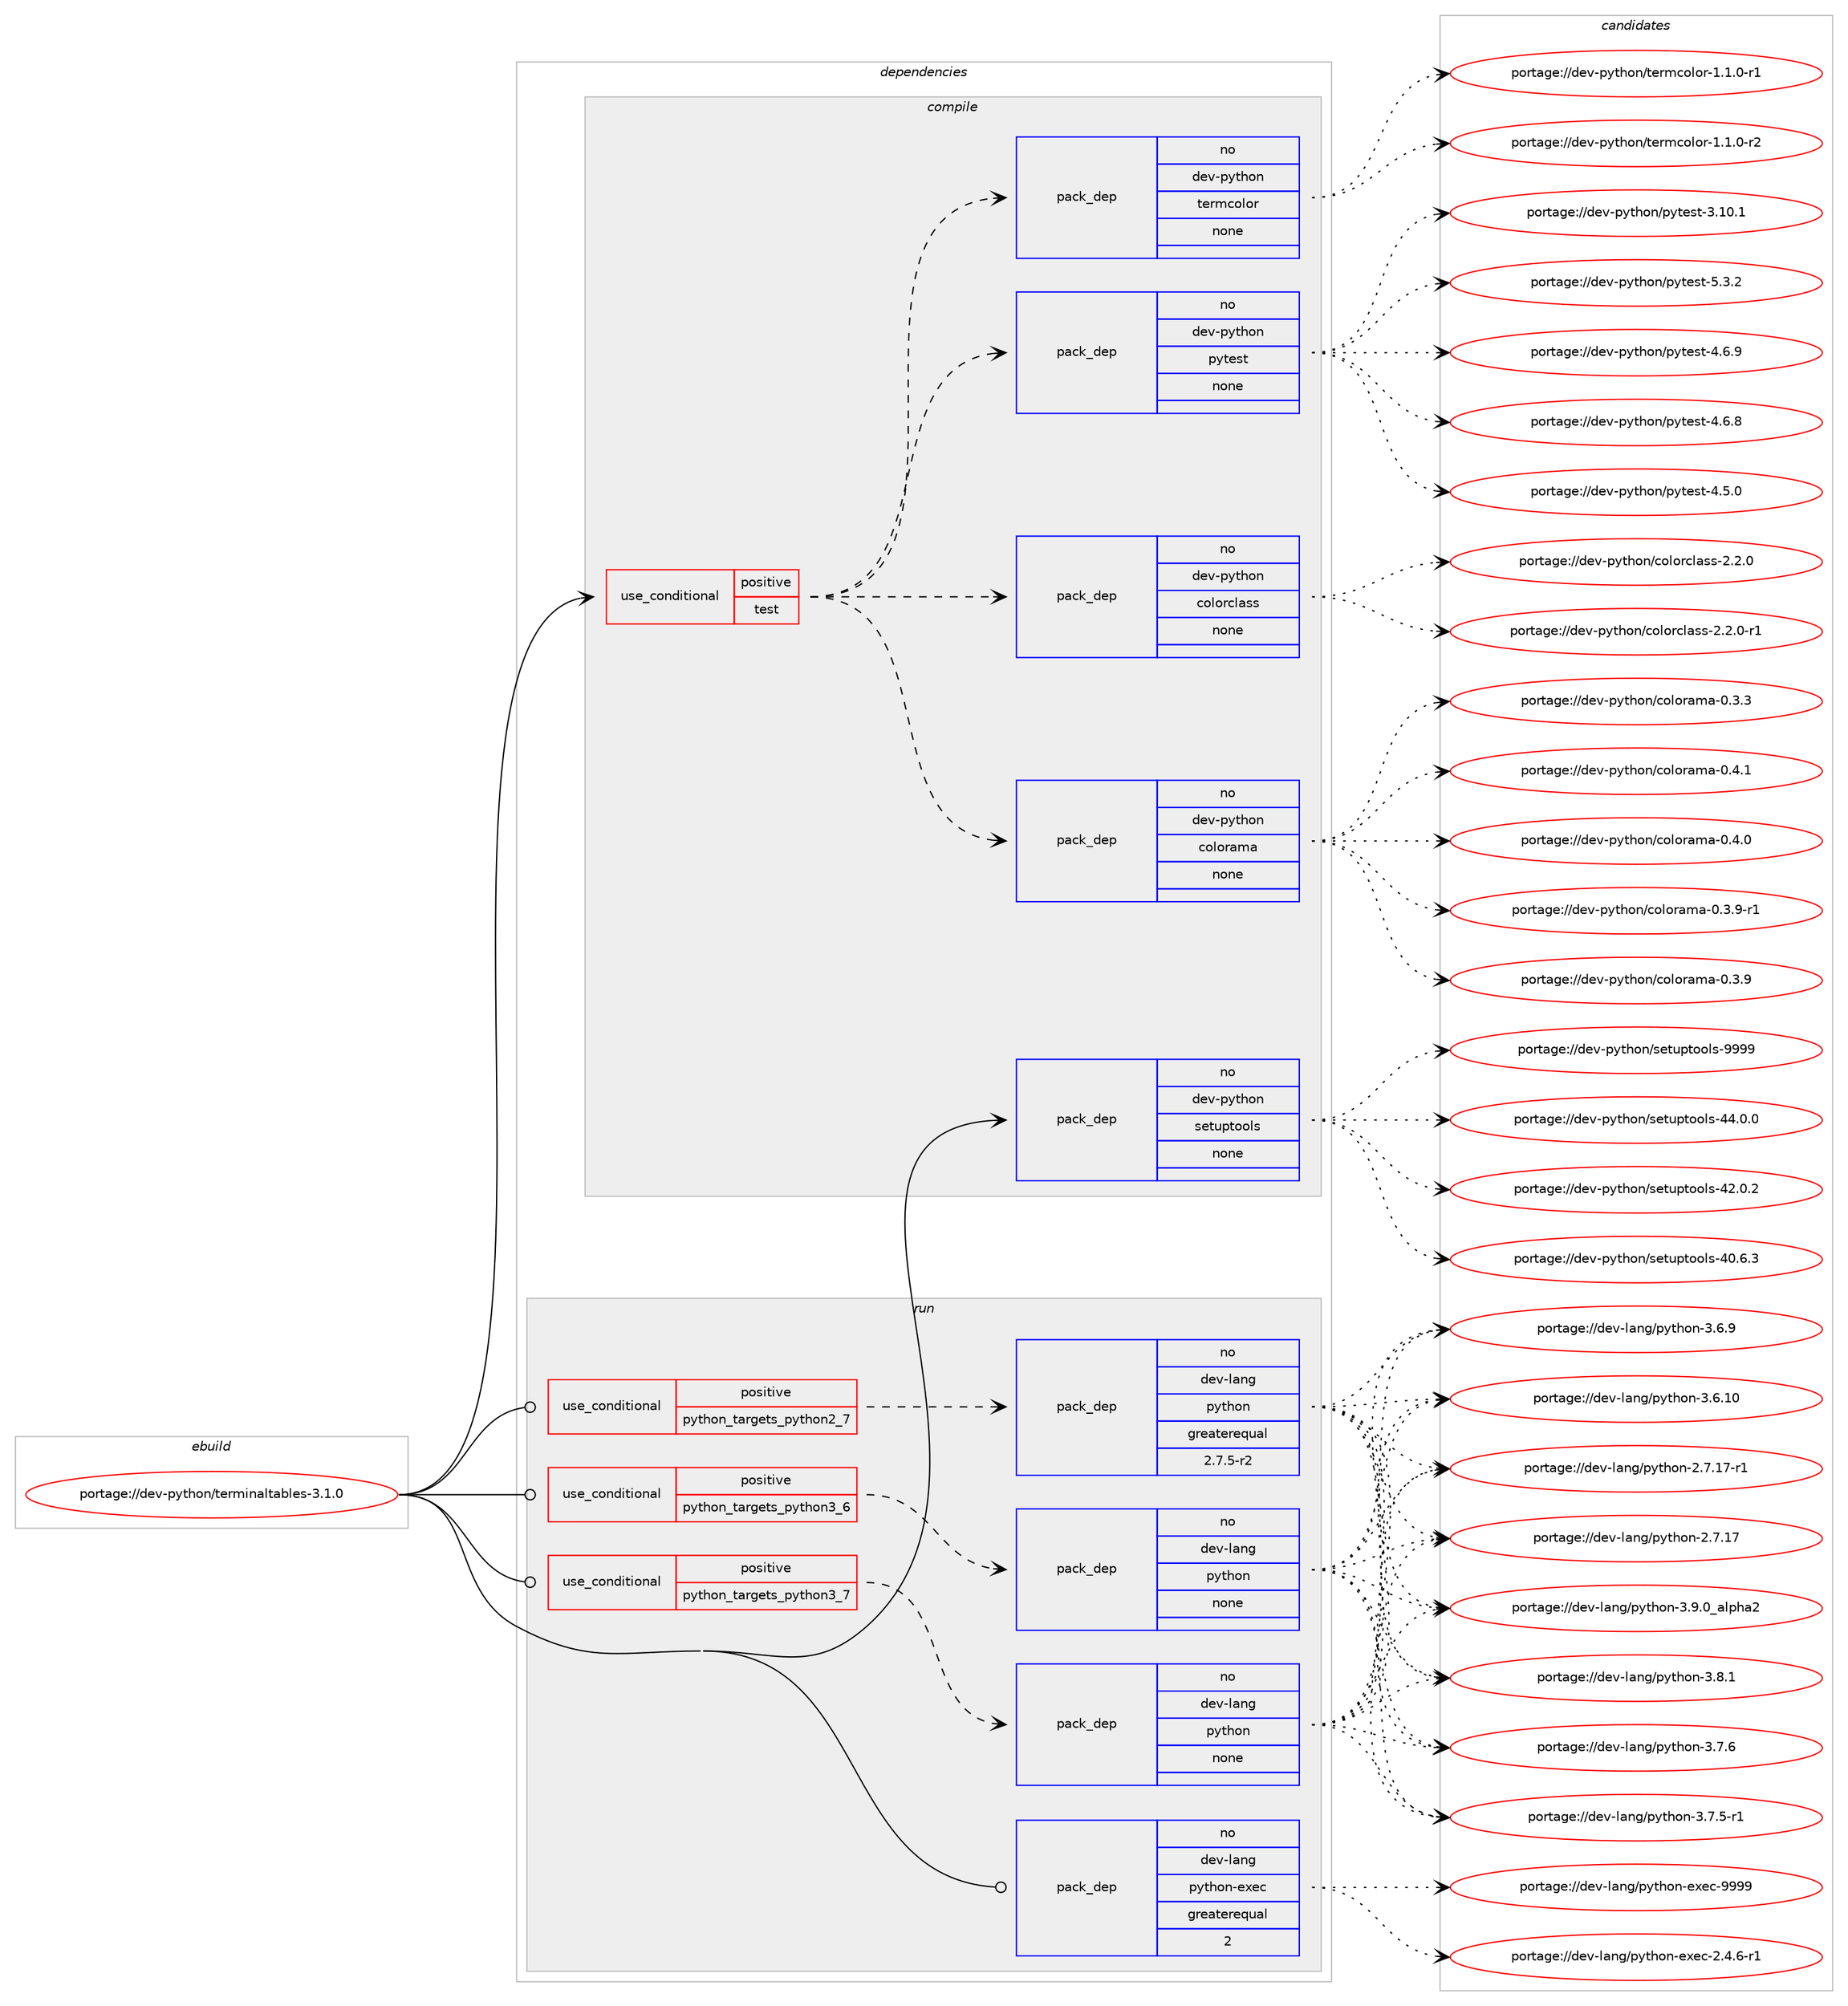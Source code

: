 digraph prolog {

# *************
# Graph options
# *************

newrank=true;
concentrate=true;
compound=true;
graph [rankdir=LR,fontname=Helvetica,fontsize=10,ranksep=1.5];#, ranksep=2.5, nodesep=0.2];
edge  [arrowhead=vee];
node  [fontname=Helvetica,fontsize=10];

# **********
# The ebuild
# **********

subgraph cluster_leftcol {
color=gray;
label=<<i>ebuild</i>>;
id [label="portage://dev-python/terminaltables-3.1.0", color=red, width=4, href="../dev-python/terminaltables-3.1.0.svg"];
}

# ****************
# The dependencies
# ****************

subgraph cluster_midcol {
color=gray;
label=<<i>dependencies</i>>;
subgraph cluster_compile {
fillcolor="#eeeeee";
style=filled;
label=<<i>compile</i>>;
subgraph cond104872 {
dependency422279 [label=<<TABLE BORDER="0" CELLBORDER="1" CELLSPACING="0" CELLPADDING="4"><TR><TD ROWSPAN="3" CELLPADDING="10">use_conditional</TD></TR><TR><TD>positive</TD></TR><TR><TD>test</TD></TR></TABLE>>, shape=none, color=red];
subgraph pack312510 {
dependency422280 [label=<<TABLE BORDER="0" CELLBORDER="1" CELLSPACING="0" CELLPADDING="4" WIDTH="220"><TR><TD ROWSPAN="6" CELLPADDING="30">pack_dep</TD></TR><TR><TD WIDTH="110">no</TD></TR><TR><TD>dev-python</TD></TR><TR><TD>colorama</TD></TR><TR><TD>none</TD></TR><TR><TD></TD></TR></TABLE>>, shape=none, color=blue];
}
dependency422279:e -> dependency422280:w [weight=20,style="dashed",arrowhead="vee"];
subgraph pack312511 {
dependency422281 [label=<<TABLE BORDER="0" CELLBORDER="1" CELLSPACING="0" CELLPADDING="4" WIDTH="220"><TR><TD ROWSPAN="6" CELLPADDING="30">pack_dep</TD></TR><TR><TD WIDTH="110">no</TD></TR><TR><TD>dev-python</TD></TR><TR><TD>colorclass</TD></TR><TR><TD>none</TD></TR><TR><TD></TD></TR></TABLE>>, shape=none, color=blue];
}
dependency422279:e -> dependency422281:w [weight=20,style="dashed",arrowhead="vee"];
subgraph pack312512 {
dependency422282 [label=<<TABLE BORDER="0" CELLBORDER="1" CELLSPACING="0" CELLPADDING="4" WIDTH="220"><TR><TD ROWSPAN="6" CELLPADDING="30">pack_dep</TD></TR><TR><TD WIDTH="110">no</TD></TR><TR><TD>dev-python</TD></TR><TR><TD>pytest</TD></TR><TR><TD>none</TD></TR><TR><TD></TD></TR></TABLE>>, shape=none, color=blue];
}
dependency422279:e -> dependency422282:w [weight=20,style="dashed",arrowhead="vee"];
subgraph pack312513 {
dependency422283 [label=<<TABLE BORDER="0" CELLBORDER="1" CELLSPACING="0" CELLPADDING="4" WIDTH="220"><TR><TD ROWSPAN="6" CELLPADDING="30">pack_dep</TD></TR><TR><TD WIDTH="110">no</TD></TR><TR><TD>dev-python</TD></TR><TR><TD>termcolor</TD></TR><TR><TD>none</TD></TR><TR><TD></TD></TR></TABLE>>, shape=none, color=blue];
}
dependency422279:e -> dependency422283:w [weight=20,style="dashed",arrowhead="vee"];
}
id:e -> dependency422279:w [weight=20,style="solid",arrowhead="vee"];
subgraph pack312514 {
dependency422284 [label=<<TABLE BORDER="0" CELLBORDER="1" CELLSPACING="0" CELLPADDING="4" WIDTH="220"><TR><TD ROWSPAN="6" CELLPADDING="30">pack_dep</TD></TR><TR><TD WIDTH="110">no</TD></TR><TR><TD>dev-python</TD></TR><TR><TD>setuptools</TD></TR><TR><TD>none</TD></TR><TR><TD></TD></TR></TABLE>>, shape=none, color=blue];
}
id:e -> dependency422284:w [weight=20,style="solid",arrowhead="vee"];
}
subgraph cluster_compileandrun {
fillcolor="#eeeeee";
style=filled;
label=<<i>compile and run</i>>;
}
subgraph cluster_run {
fillcolor="#eeeeee";
style=filled;
label=<<i>run</i>>;
subgraph cond104873 {
dependency422285 [label=<<TABLE BORDER="0" CELLBORDER="1" CELLSPACING="0" CELLPADDING="4"><TR><TD ROWSPAN="3" CELLPADDING="10">use_conditional</TD></TR><TR><TD>positive</TD></TR><TR><TD>python_targets_python2_7</TD></TR></TABLE>>, shape=none, color=red];
subgraph pack312515 {
dependency422286 [label=<<TABLE BORDER="0" CELLBORDER="1" CELLSPACING="0" CELLPADDING="4" WIDTH="220"><TR><TD ROWSPAN="6" CELLPADDING="30">pack_dep</TD></TR><TR><TD WIDTH="110">no</TD></TR><TR><TD>dev-lang</TD></TR><TR><TD>python</TD></TR><TR><TD>greaterequal</TD></TR><TR><TD>2.7.5-r2</TD></TR></TABLE>>, shape=none, color=blue];
}
dependency422285:e -> dependency422286:w [weight=20,style="dashed",arrowhead="vee"];
}
id:e -> dependency422285:w [weight=20,style="solid",arrowhead="odot"];
subgraph cond104874 {
dependency422287 [label=<<TABLE BORDER="0" CELLBORDER="1" CELLSPACING="0" CELLPADDING="4"><TR><TD ROWSPAN="3" CELLPADDING="10">use_conditional</TD></TR><TR><TD>positive</TD></TR><TR><TD>python_targets_python3_6</TD></TR></TABLE>>, shape=none, color=red];
subgraph pack312516 {
dependency422288 [label=<<TABLE BORDER="0" CELLBORDER="1" CELLSPACING="0" CELLPADDING="4" WIDTH="220"><TR><TD ROWSPAN="6" CELLPADDING="30">pack_dep</TD></TR><TR><TD WIDTH="110">no</TD></TR><TR><TD>dev-lang</TD></TR><TR><TD>python</TD></TR><TR><TD>none</TD></TR><TR><TD></TD></TR></TABLE>>, shape=none, color=blue];
}
dependency422287:e -> dependency422288:w [weight=20,style="dashed",arrowhead="vee"];
}
id:e -> dependency422287:w [weight=20,style="solid",arrowhead="odot"];
subgraph cond104875 {
dependency422289 [label=<<TABLE BORDER="0" CELLBORDER="1" CELLSPACING="0" CELLPADDING="4"><TR><TD ROWSPAN="3" CELLPADDING="10">use_conditional</TD></TR><TR><TD>positive</TD></TR><TR><TD>python_targets_python3_7</TD></TR></TABLE>>, shape=none, color=red];
subgraph pack312517 {
dependency422290 [label=<<TABLE BORDER="0" CELLBORDER="1" CELLSPACING="0" CELLPADDING="4" WIDTH="220"><TR><TD ROWSPAN="6" CELLPADDING="30">pack_dep</TD></TR><TR><TD WIDTH="110">no</TD></TR><TR><TD>dev-lang</TD></TR><TR><TD>python</TD></TR><TR><TD>none</TD></TR><TR><TD></TD></TR></TABLE>>, shape=none, color=blue];
}
dependency422289:e -> dependency422290:w [weight=20,style="dashed",arrowhead="vee"];
}
id:e -> dependency422289:w [weight=20,style="solid",arrowhead="odot"];
subgraph pack312518 {
dependency422291 [label=<<TABLE BORDER="0" CELLBORDER="1" CELLSPACING="0" CELLPADDING="4" WIDTH="220"><TR><TD ROWSPAN="6" CELLPADDING="30">pack_dep</TD></TR><TR><TD WIDTH="110">no</TD></TR><TR><TD>dev-lang</TD></TR><TR><TD>python-exec</TD></TR><TR><TD>greaterequal</TD></TR><TR><TD>2</TD></TR></TABLE>>, shape=none, color=blue];
}
id:e -> dependency422291:w [weight=20,style="solid",arrowhead="odot"];
}
}

# **************
# The candidates
# **************

subgraph cluster_choices {
rank=same;
color=gray;
label=<<i>candidates</i>>;

subgraph choice312510 {
color=black;
nodesep=1;
choice1001011184511212111610411111047991111081111149710997454846524649 [label="portage://dev-python/colorama-0.4.1", color=red, width=4,href="../dev-python/colorama-0.4.1.svg"];
choice1001011184511212111610411111047991111081111149710997454846524648 [label="portage://dev-python/colorama-0.4.0", color=red, width=4,href="../dev-python/colorama-0.4.0.svg"];
choice10010111845112121116104111110479911110811111497109974548465146574511449 [label="portage://dev-python/colorama-0.3.9-r1", color=red, width=4,href="../dev-python/colorama-0.3.9-r1.svg"];
choice1001011184511212111610411111047991111081111149710997454846514657 [label="portage://dev-python/colorama-0.3.9", color=red, width=4,href="../dev-python/colorama-0.3.9.svg"];
choice1001011184511212111610411111047991111081111149710997454846514651 [label="portage://dev-python/colorama-0.3.3", color=red, width=4,href="../dev-python/colorama-0.3.3.svg"];
dependency422280:e -> choice1001011184511212111610411111047991111081111149710997454846524649:w [style=dotted,weight="100"];
dependency422280:e -> choice1001011184511212111610411111047991111081111149710997454846524648:w [style=dotted,weight="100"];
dependency422280:e -> choice10010111845112121116104111110479911110811111497109974548465146574511449:w [style=dotted,weight="100"];
dependency422280:e -> choice1001011184511212111610411111047991111081111149710997454846514657:w [style=dotted,weight="100"];
dependency422280:e -> choice1001011184511212111610411111047991111081111149710997454846514651:w [style=dotted,weight="100"];
}
subgraph choice312511 {
color=black;
nodesep=1;
choice10010111845112121116104111110479911110811111499108971151154550465046484511449 [label="portage://dev-python/colorclass-2.2.0-r1", color=red, width=4,href="../dev-python/colorclass-2.2.0-r1.svg"];
choice1001011184511212111610411111047991111081111149910897115115455046504648 [label="portage://dev-python/colorclass-2.2.0", color=red, width=4,href="../dev-python/colorclass-2.2.0.svg"];
dependency422281:e -> choice10010111845112121116104111110479911110811111499108971151154550465046484511449:w [style=dotted,weight="100"];
dependency422281:e -> choice1001011184511212111610411111047991111081111149910897115115455046504648:w [style=dotted,weight="100"];
}
subgraph choice312512 {
color=black;
nodesep=1;
choice1001011184511212111610411111047112121116101115116455346514650 [label="portage://dev-python/pytest-5.3.2", color=red, width=4,href="../dev-python/pytest-5.3.2.svg"];
choice1001011184511212111610411111047112121116101115116455246544657 [label="portage://dev-python/pytest-4.6.9", color=red, width=4,href="../dev-python/pytest-4.6.9.svg"];
choice1001011184511212111610411111047112121116101115116455246544656 [label="portage://dev-python/pytest-4.6.8", color=red, width=4,href="../dev-python/pytest-4.6.8.svg"];
choice1001011184511212111610411111047112121116101115116455246534648 [label="portage://dev-python/pytest-4.5.0", color=red, width=4,href="../dev-python/pytest-4.5.0.svg"];
choice100101118451121211161041111104711212111610111511645514649484649 [label="portage://dev-python/pytest-3.10.1", color=red, width=4,href="../dev-python/pytest-3.10.1.svg"];
dependency422282:e -> choice1001011184511212111610411111047112121116101115116455346514650:w [style=dotted,weight="100"];
dependency422282:e -> choice1001011184511212111610411111047112121116101115116455246544657:w [style=dotted,weight="100"];
dependency422282:e -> choice1001011184511212111610411111047112121116101115116455246544656:w [style=dotted,weight="100"];
dependency422282:e -> choice1001011184511212111610411111047112121116101115116455246534648:w [style=dotted,weight="100"];
dependency422282:e -> choice100101118451121211161041111104711212111610111511645514649484649:w [style=dotted,weight="100"];
}
subgraph choice312513 {
color=black;
nodesep=1;
choice1001011184511212111610411111047116101114109991111081111144549464946484511450 [label="portage://dev-python/termcolor-1.1.0-r2", color=red, width=4,href="../dev-python/termcolor-1.1.0-r2.svg"];
choice1001011184511212111610411111047116101114109991111081111144549464946484511449 [label="portage://dev-python/termcolor-1.1.0-r1", color=red, width=4,href="../dev-python/termcolor-1.1.0-r1.svg"];
dependency422283:e -> choice1001011184511212111610411111047116101114109991111081111144549464946484511450:w [style=dotted,weight="100"];
dependency422283:e -> choice1001011184511212111610411111047116101114109991111081111144549464946484511449:w [style=dotted,weight="100"];
}
subgraph choice312514 {
color=black;
nodesep=1;
choice10010111845112121116104111110471151011161171121161111111081154557575757 [label="portage://dev-python/setuptools-9999", color=red, width=4,href="../dev-python/setuptools-9999.svg"];
choice100101118451121211161041111104711510111611711211611111110811545525246484648 [label="portage://dev-python/setuptools-44.0.0", color=red, width=4,href="../dev-python/setuptools-44.0.0.svg"];
choice100101118451121211161041111104711510111611711211611111110811545525046484650 [label="portage://dev-python/setuptools-42.0.2", color=red, width=4,href="../dev-python/setuptools-42.0.2.svg"];
choice100101118451121211161041111104711510111611711211611111110811545524846544651 [label="portage://dev-python/setuptools-40.6.3", color=red, width=4,href="../dev-python/setuptools-40.6.3.svg"];
dependency422284:e -> choice10010111845112121116104111110471151011161171121161111111081154557575757:w [style=dotted,weight="100"];
dependency422284:e -> choice100101118451121211161041111104711510111611711211611111110811545525246484648:w [style=dotted,weight="100"];
dependency422284:e -> choice100101118451121211161041111104711510111611711211611111110811545525046484650:w [style=dotted,weight="100"];
dependency422284:e -> choice100101118451121211161041111104711510111611711211611111110811545524846544651:w [style=dotted,weight="100"];
}
subgraph choice312515 {
color=black;
nodesep=1;
choice10010111845108971101034711212111610411111045514657464895971081121049750 [label="portage://dev-lang/python-3.9.0_alpha2", color=red, width=4,href="../dev-lang/python-3.9.0_alpha2.svg"];
choice100101118451089711010347112121116104111110455146564649 [label="portage://dev-lang/python-3.8.1", color=red, width=4,href="../dev-lang/python-3.8.1.svg"];
choice100101118451089711010347112121116104111110455146554654 [label="portage://dev-lang/python-3.7.6", color=red, width=4,href="../dev-lang/python-3.7.6.svg"];
choice1001011184510897110103471121211161041111104551465546534511449 [label="portage://dev-lang/python-3.7.5-r1", color=red, width=4,href="../dev-lang/python-3.7.5-r1.svg"];
choice100101118451089711010347112121116104111110455146544657 [label="portage://dev-lang/python-3.6.9", color=red, width=4,href="../dev-lang/python-3.6.9.svg"];
choice10010111845108971101034711212111610411111045514654464948 [label="portage://dev-lang/python-3.6.10", color=red, width=4,href="../dev-lang/python-3.6.10.svg"];
choice100101118451089711010347112121116104111110455046554649554511449 [label="portage://dev-lang/python-2.7.17-r1", color=red, width=4,href="../dev-lang/python-2.7.17-r1.svg"];
choice10010111845108971101034711212111610411111045504655464955 [label="portage://dev-lang/python-2.7.17", color=red, width=4,href="../dev-lang/python-2.7.17.svg"];
dependency422286:e -> choice10010111845108971101034711212111610411111045514657464895971081121049750:w [style=dotted,weight="100"];
dependency422286:e -> choice100101118451089711010347112121116104111110455146564649:w [style=dotted,weight="100"];
dependency422286:e -> choice100101118451089711010347112121116104111110455146554654:w [style=dotted,weight="100"];
dependency422286:e -> choice1001011184510897110103471121211161041111104551465546534511449:w [style=dotted,weight="100"];
dependency422286:e -> choice100101118451089711010347112121116104111110455146544657:w [style=dotted,weight="100"];
dependency422286:e -> choice10010111845108971101034711212111610411111045514654464948:w [style=dotted,weight="100"];
dependency422286:e -> choice100101118451089711010347112121116104111110455046554649554511449:w [style=dotted,weight="100"];
dependency422286:e -> choice10010111845108971101034711212111610411111045504655464955:w [style=dotted,weight="100"];
}
subgraph choice312516 {
color=black;
nodesep=1;
choice10010111845108971101034711212111610411111045514657464895971081121049750 [label="portage://dev-lang/python-3.9.0_alpha2", color=red, width=4,href="../dev-lang/python-3.9.0_alpha2.svg"];
choice100101118451089711010347112121116104111110455146564649 [label="portage://dev-lang/python-3.8.1", color=red, width=4,href="../dev-lang/python-3.8.1.svg"];
choice100101118451089711010347112121116104111110455146554654 [label="portage://dev-lang/python-3.7.6", color=red, width=4,href="../dev-lang/python-3.7.6.svg"];
choice1001011184510897110103471121211161041111104551465546534511449 [label="portage://dev-lang/python-3.7.5-r1", color=red, width=4,href="../dev-lang/python-3.7.5-r1.svg"];
choice100101118451089711010347112121116104111110455146544657 [label="portage://dev-lang/python-3.6.9", color=red, width=4,href="../dev-lang/python-3.6.9.svg"];
choice10010111845108971101034711212111610411111045514654464948 [label="portage://dev-lang/python-3.6.10", color=red, width=4,href="../dev-lang/python-3.6.10.svg"];
choice100101118451089711010347112121116104111110455046554649554511449 [label="portage://dev-lang/python-2.7.17-r1", color=red, width=4,href="../dev-lang/python-2.7.17-r1.svg"];
choice10010111845108971101034711212111610411111045504655464955 [label="portage://dev-lang/python-2.7.17", color=red, width=4,href="../dev-lang/python-2.7.17.svg"];
dependency422288:e -> choice10010111845108971101034711212111610411111045514657464895971081121049750:w [style=dotted,weight="100"];
dependency422288:e -> choice100101118451089711010347112121116104111110455146564649:w [style=dotted,weight="100"];
dependency422288:e -> choice100101118451089711010347112121116104111110455146554654:w [style=dotted,weight="100"];
dependency422288:e -> choice1001011184510897110103471121211161041111104551465546534511449:w [style=dotted,weight="100"];
dependency422288:e -> choice100101118451089711010347112121116104111110455146544657:w [style=dotted,weight="100"];
dependency422288:e -> choice10010111845108971101034711212111610411111045514654464948:w [style=dotted,weight="100"];
dependency422288:e -> choice100101118451089711010347112121116104111110455046554649554511449:w [style=dotted,weight="100"];
dependency422288:e -> choice10010111845108971101034711212111610411111045504655464955:w [style=dotted,weight="100"];
}
subgraph choice312517 {
color=black;
nodesep=1;
choice10010111845108971101034711212111610411111045514657464895971081121049750 [label="portage://dev-lang/python-3.9.0_alpha2", color=red, width=4,href="../dev-lang/python-3.9.0_alpha2.svg"];
choice100101118451089711010347112121116104111110455146564649 [label="portage://dev-lang/python-3.8.1", color=red, width=4,href="../dev-lang/python-3.8.1.svg"];
choice100101118451089711010347112121116104111110455146554654 [label="portage://dev-lang/python-3.7.6", color=red, width=4,href="../dev-lang/python-3.7.6.svg"];
choice1001011184510897110103471121211161041111104551465546534511449 [label="portage://dev-lang/python-3.7.5-r1", color=red, width=4,href="../dev-lang/python-3.7.5-r1.svg"];
choice100101118451089711010347112121116104111110455146544657 [label="portage://dev-lang/python-3.6.9", color=red, width=4,href="../dev-lang/python-3.6.9.svg"];
choice10010111845108971101034711212111610411111045514654464948 [label="portage://dev-lang/python-3.6.10", color=red, width=4,href="../dev-lang/python-3.6.10.svg"];
choice100101118451089711010347112121116104111110455046554649554511449 [label="portage://dev-lang/python-2.7.17-r1", color=red, width=4,href="../dev-lang/python-2.7.17-r1.svg"];
choice10010111845108971101034711212111610411111045504655464955 [label="portage://dev-lang/python-2.7.17", color=red, width=4,href="../dev-lang/python-2.7.17.svg"];
dependency422290:e -> choice10010111845108971101034711212111610411111045514657464895971081121049750:w [style=dotted,weight="100"];
dependency422290:e -> choice100101118451089711010347112121116104111110455146564649:w [style=dotted,weight="100"];
dependency422290:e -> choice100101118451089711010347112121116104111110455146554654:w [style=dotted,weight="100"];
dependency422290:e -> choice1001011184510897110103471121211161041111104551465546534511449:w [style=dotted,weight="100"];
dependency422290:e -> choice100101118451089711010347112121116104111110455146544657:w [style=dotted,weight="100"];
dependency422290:e -> choice10010111845108971101034711212111610411111045514654464948:w [style=dotted,weight="100"];
dependency422290:e -> choice100101118451089711010347112121116104111110455046554649554511449:w [style=dotted,weight="100"];
dependency422290:e -> choice10010111845108971101034711212111610411111045504655464955:w [style=dotted,weight="100"];
}
subgraph choice312518 {
color=black;
nodesep=1;
choice10010111845108971101034711212111610411111045101120101994557575757 [label="portage://dev-lang/python-exec-9999", color=red, width=4,href="../dev-lang/python-exec-9999.svg"];
choice10010111845108971101034711212111610411111045101120101994550465246544511449 [label="portage://dev-lang/python-exec-2.4.6-r1", color=red, width=4,href="../dev-lang/python-exec-2.4.6-r1.svg"];
dependency422291:e -> choice10010111845108971101034711212111610411111045101120101994557575757:w [style=dotted,weight="100"];
dependency422291:e -> choice10010111845108971101034711212111610411111045101120101994550465246544511449:w [style=dotted,weight="100"];
}
}

}
